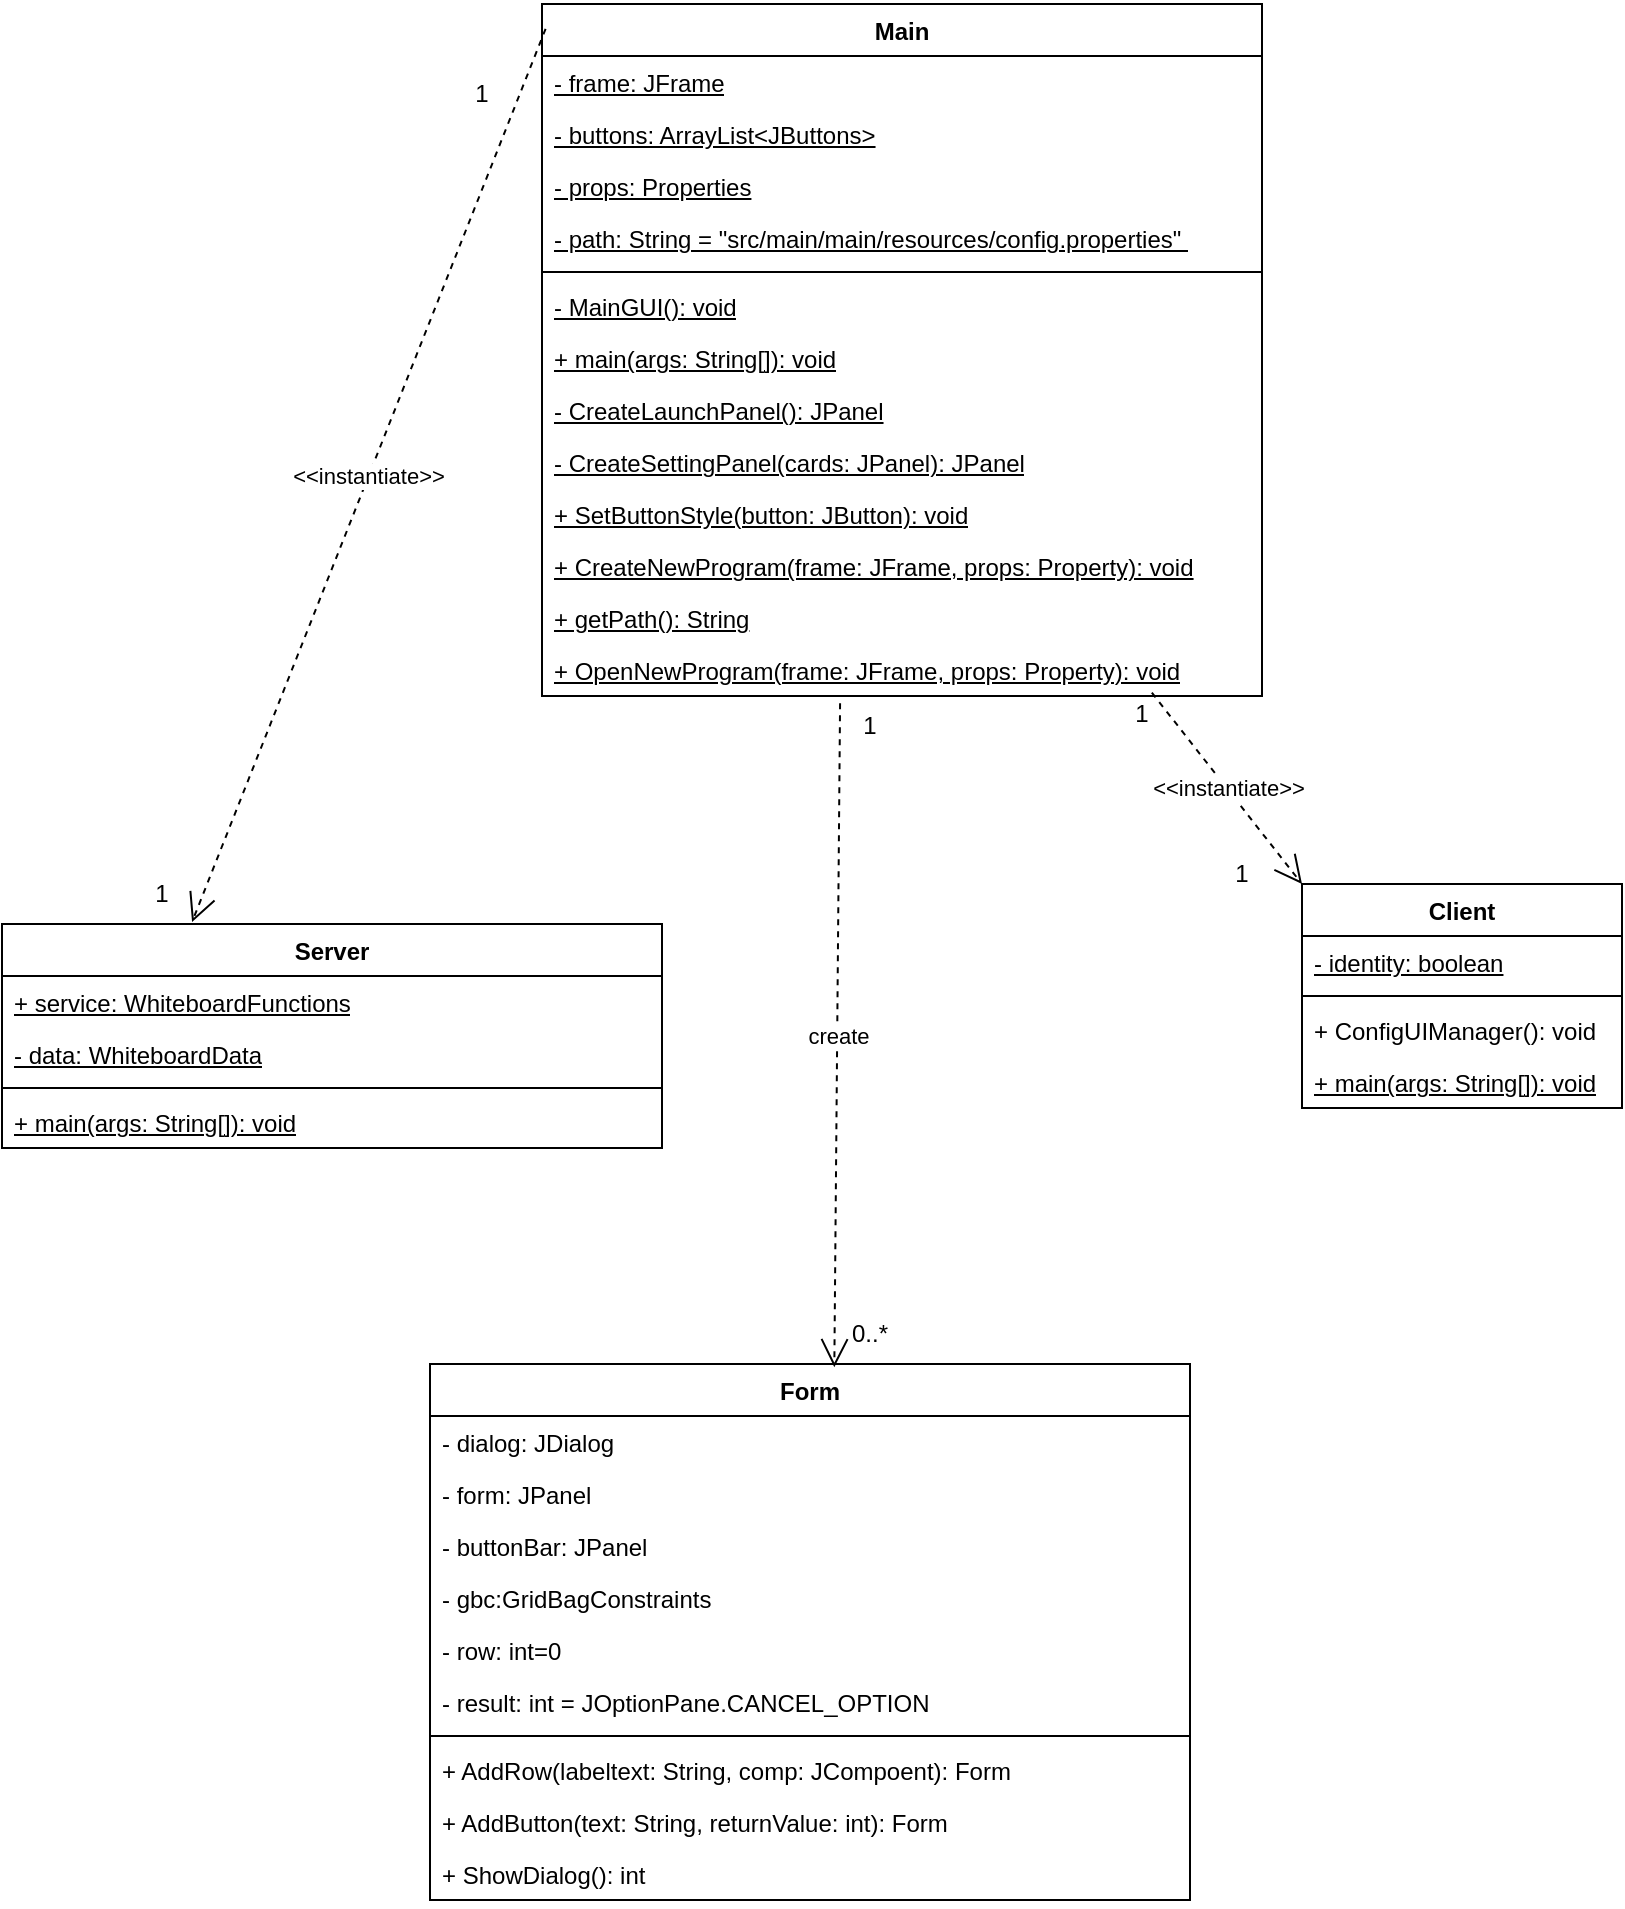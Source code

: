 <mxfile version="26.2.9">
  <diagram name="Page-1" id="uJNzfRQfenewRa_-Ob9D">
    <mxGraphModel dx="1215" dy="730" grid="1" gridSize="10" guides="1" tooltips="1" connect="1" arrows="1" fold="1" page="1" pageScale="1" pageWidth="827" pageHeight="1169" math="0" shadow="0">
      <root>
        <mxCell id="0" />
        <mxCell id="1" parent="0" />
        <mxCell id="t3zOgolFHMRiR-6o40rD-1" value="Main" style="swimlane;fontStyle=1;align=center;verticalAlign=top;childLayout=stackLayout;horizontal=1;startSize=26;horizontalStack=0;resizeParent=1;resizeParentMax=0;resizeLast=0;collapsible=1;marginBottom=0;whiteSpace=wrap;html=1;" vertex="1" parent="1">
          <mxGeometry x="280" y="20" width="360" height="346" as="geometry" />
        </mxCell>
        <mxCell id="t3zOgolFHMRiR-6o40rD-2" value="&lt;u&gt;- frame: JFrame&lt;/u&gt;" style="text;strokeColor=none;fillColor=none;align=left;verticalAlign=top;spacingLeft=4;spacingRight=4;overflow=hidden;rotatable=0;points=[[0,0.5],[1,0.5]];portConstraint=eastwest;whiteSpace=wrap;html=1;" vertex="1" parent="t3zOgolFHMRiR-6o40rD-1">
          <mxGeometry y="26" width="360" height="26" as="geometry" />
        </mxCell>
        <mxCell id="t3zOgolFHMRiR-6o40rD-14" value="&lt;u&gt;- buttons: ArrayList&amp;lt;JButtons&amp;gt;&lt;/u&gt;" style="text;strokeColor=none;fillColor=none;align=left;verticalAlign=top;spacingLeft=4;spacingRight=4;overflow=hidden;rotatable=0;points=[[0,0.5],[1,0.5]];portConstraint=eastwest;whiteSpace=wrap;html=1;" vertex="1" parent="t3zOgolFHMRiR-6o40rD-1">
          <mxGeometry y="52" width="360" height="26" as="geometry" />
        </mxCell>
        <mxCell id="t3zOgolFHMRiR-6o40rD-15" value="&lt;u&gt;- props: Properties&lt;/u&gt;" style="text;strokeColor=none;fillColor=none;align=left;verticalAlign=top;spacingLeft=4;spacingRight=4;overflow=hidden;rotatable=0;points=[[0,0.5],[1,0.5]];portConstraint=eastwest;whiteSpace=wrap;html=1;" vertex="1" parent="t3zOgolFHMRiR-6o40rD-1">
          <mxGeometry y="78" width="360" height="26" as="geometry" />
        </mxCell>
        <mxCell id="t3zOgolFHMRiR-6o40rD-16" value="&lt;u&gt;- path: String = &quot;src/main/main/resources/config.properties&quot;&amp;nbsp;&lt;/u&gt;" style="text;strokeColor=none;fillColor=none;align=left;verticalAlign=top;spacingLeft=4;spacingRight=4;overflow=hidden;rotatable=0;points=[[0,0.5],[1,0.5]];portConstraint=eastwest;whiteSpace=wrap;html=1;" vertex="1" parent="t3zOgolFHMRiR-6o40rD-1">
          <mxGeometry y="104" width="360" height="26" as="geometry" />
        </mxCell>
        <mxCell id="t3zOgolFHMRiR-6o40rD-3" value="" style="line;strokeWidth=1;fillColor=none;align=left;verticalAlign=middle;spacingTop=-1;spacingLeft=3;spacingRight=3;rotatable=0;labelPosition=right;points=[];portConstraint=eastwest;strokeColor=inherit;" vertex="1" parent="t3zOgolFHMRiR-6o40rD-1">
          <mxGeometry y="130" width="360" height="8" as="geometry" />
        </mxCell>
        <mxCell id="t3zOgolFHMRiR-6o40rD-4" value="&lt;u&gt;- MainGUI(): void&lt;/u&gt;" style="text;strokeColor=none;fillColor=none;align=left;verticalAlign=top;spacingLeft=4;spacingRight=4;overflow=hidden;rotatable=0;points=[[0,0.5],[1,0.5]];portConstraint=eastwest;whiteSpace=wrap;html=1;" vertex="1" parent="t3zOgolFHMRiR-6o40rD-1">
          <mxGeometry y="138" width="360" height="26" as="geometry" />
        </mxCell>
        <mxCell id="t3zOgolFHMRiR-6o40rD-24" value="&lt;u&gt;+ main(args: String[]): void&lt;/u&gt;" style="text;strokeColor=none;fillColor=none;align=left;verticalAlign=top;spacingLeft=4;spacingRight=4;overflow=hidden;rotatable=0;points=[[0,0.5],[1,0.5]];portConstraint=eastwest;whiteSpace=wrap;html=1;" vertex="1" parent="t3zOgolFHMRiR-6o40rD-1">
          <mxGeometry y="164" width="360" height="26" as="geometry" />
        </mxCell>
        <mxCell id="t3zOgolFHMRiR-6o40rD-17" value="&lt;u&gt;- CreateLaunchPanel(): JPanel&lt;/u&gt;" style="text;strokeColor=none;fillColor=none;align=left;verticalAlign=top;spacingLeft=4;spacingRight=4;overflow=hidden;rotatable=0;points=[[0,0.5],[1,0.5]];portConstraint=eastwest;whiteSpace=wrap;html=1;" vertex="1" parent="t3zOgolFHMRiR-6o40rD-1">
          <mxGeometry y="190" width="360" height="26" as="geometry" />
        </mxCell>
        <mxCell id="t3zOgolFHMRiR-6o40rD-18" value="&lt;u&gt;- CreateSettingPanel(cards: JPanel): JPanel&lt;/u&gt;" style="text;strokeColor=none;fillColor=none;align=left;verticalAlign=top;spacingLeft=4;spacingRight=4;overflow=hidden;rotatable=0;points=[[0,0.5],[1,0.5]];portConstraint=eastwest;whiteSpace=wrap;html=1;" vertex="1" parent="t3zOgolFHMRiR-6o40rD-1">
          <mxGeometry y="216" width="360" height="26" as="geometry" />
        </mxCell>
        <mxCell id="t3zOgolFHMRiR-6o40rD-19" value="&lt;u&gt;+ SetButtonStyle(button: JButton): void&lt;/u&gt;" style="text;strokeColor=none;fillColor=none;align=left;verticalAlign=top;spacingLeft=4;spacingRight=4;overflow=hidden;rotatable=0;points=[[0,0.5],[1,0.5]];portConstraint=eastwest;whiteSpace=wrap;html=1;" vertex="1" parent="t3zOgolFHMRiR-6o40rD-1">
          <mxGeometry y="242" width="360" height="26" as="geometry" />
        </mxCell>
        <mxCell id="t3zOgolFHMRiR-6o40rD-20" value="&lt;u&gt;+ CreateNewProgram(frame: JFrame, props: Property): void&lt;/u&gt;" style="text;strokeColor=none;fillColor=none;align=left;verticalAlign=top;spacingLeft=4;spacingRight=4;overflow=hidden;rotatable=0;points=[[0,0.5],[1,0.5]];portConstraint=eastwest;whiteSpace=wrap;html=1;" vertex="1" parent="t3zOgolFHMRiR-6o40rD-1">
          <mxGeometry y="268" width="360" height="26" as="geometry" />
        </mxCell>
        <mxCell id="t3zOgolFHMRiR-6o40rD-21" value="&lt;u&gt;+ getPath(): String&lt;/u&gt;" style="text;strokeColor=none;fillColor=none;align=left;verticalAlign=top;spacingLeft=4;spacingRight=4;overflow=hidden;rotatable=0;points=[[0,0.5],[1,0.5]];portConstraint=eastwest;whiteSpace=wrap;html=1;" vertex="1" parent="t3zOgolFHMRiR-6o40rD-1">
          <mxGeometry y="294" width="360" height="26" as="geometry" />
        </mxCell>
        <mxCell id="t3zOgolFHMRiR-6o40rD-22" value="&lt;u&gt;+ OpenNewProgram(frame: JFrame, props: Property): void&lt;/u&gt;" style="text;strokeColor=none;fillColor=none;align=left;verticalAlign=top;spacingLeft=4;spacingRight=4;overflow=hidden;rotatable=0;points=[[0,0.5],[1,0.5]];portConstraint=eastwest;whiteSpace=wrap;html=1;" vertex="1" parent="t3zOgolFHMRiR-6o40rD-1">
          <mxGeometry y="320" width="360" height="26" as="geometry" />
        </mxCell>
        <mxCell id="t3zOgolFHMRiR-6o40rD-5" value="Server" style="swimlane;fontStyle=1;align=center;verticalAlign=top;childLayout=stackLayout;horizontal=1;startSize=26;horizontalStack=0;resizeParent=1;resizeParentMax=0;resizeLast=0;collapsible=1;marginBottom=0;whiteSpace=wrap;html=1;" vertex="1" parent="1">
          <mxGeometry x="10" y="480" width="330" height="112" as="geometry" />
        </mxCell>
        <mxCell id="t3zOgolFHMRiR-6o40rD-6" value="&lt;u&gt;+ service: WhiteboardFunctions&lt;/u&gt;" style="text;strokeColor=none;fillColor=none;align=left;verticalAlign=top;spacingLeft=4;spacingRight=4;overflow=hidden;rotatable=0;points=[[0,0.5],[1,0.5]];portConstraint=eastwest;whiteSpace=wrap;html=1;" vertex="1" parent="t3zOgolFHMRiR-6o40rD-5">
          <mxGeometry y="26" width="330" height="26" as="geometry" />
        </mxCell>
        <mxCell id="t3zOgolFHMRiR-6o40rD-23" value="&lt;u&gt;- data: WhiteboardData&lt;/u&gt;" style="text;strokeColor=none;fillColor=none;align=left;verticalAlign=top;spacingLeft=4;spacingRight=4;overflow=hidden;rotatable=0;points=[[0,0.5],[1,0.5]];portConstraint=eastwest;whiteSpace=wrap;html=1;" vertex="1" parent="t3zOgolFHMRiR-6o40rD-5">
          <mxGeometry y="52" width="330" height="26" as="geometry" />
        </mxCell>
        <mxCell id="t3zOgolFHMRiR-6o40rD-7" value="" style="line;strokeWidth=1;fillColor=none;align=left;verticalAlign=middle;spacingTop=-1;spacingLeft=3;spacingRight=3;rotatable=0;labelPosition=right;points=[];portConstraint=eastwest;strokeColor=inherit;" vertex="1" parent="t3zOgolFHMRiR-6o40rD-5">
          <mxGeometry y="78" width="330" height="8" as="geometry" />
        </mxCell>
        <mxCell id="t3zOgolFHMRiR-6o40rD-8" value="&lt;u&gt;+ main(args: String[]): void&lt;/u&gt;" style="text;strokeColor=none;fillColor=none;align=left;verticalAlign=top;spacingLeft=4;spacingRight=4;overflow=hidden;rotatable=0;points=[[0,0.5],[1,0.5]];portConstraint=eastwest;whiteSpace=wrap;html=1;" vertex="1" parent="t3zOgolFHMRiR-6o40rD-5">
          <mxGeometry y="86" width="330" height="26" as="geometry" />
        </mxCell>
        <mxCell id="t3zOgolFHMRiR-6o40rD-9" value="Client" style="swimlane;fontStyle=1;align=center;verticalAlign=top;childLayout=stackLayout;horizontal=1;startSize=26;horizontalStack=0;resizeParent=1;resizeParentMax=0;resizeLast=0;collapsible=1;marginBottom=0;whiteSpace=wrap;html=1;" vertex="1" parent="1">
          <mxGeometry x="660" y="460" width="160" height="112" as="geometry" />
        </mxCell>
        <mxCell id="t3zOgolFHMRiR-6o40rD-10" value="&lt;u&gt;- identity: boolean&lt;/u&gt;" style="text;strokeColor=none;fillColor=none;align=left;verticalAlign=top;spacingLeft=4;spacingRight=4;overflow=hidden;rotatable=0;points=[[0,0.5],[1,0.5]];portConstraint=eastwest;whiteSpace=wrap;html=1;" vertex="1" parent="t3zOgolFHMRiR-6o40rD-9">
          <mxGeometry y="26" width="160" height="26" as="geometry" />
        </mxCell>
        <mxCell id="t3zOgolFHMRiR-6o40rD-11" value="" style="line;strokeWidth=1;fillColor=none;align=left;verticalAlign=middle;spacingTop=-1;spacingLeft=3;spacingRight=3;rotatable=0;labelPosition=right;points=[];portConstraint=eastwest;strokeColor=inherit;" vertex="1" parent="t3zOgolFHMRiR-6o40rD-9">
          <mxGeometry y="52" width="160" height="8" as="geometry" />
        </mxCell>
        <mxCell id="t3zOgolFHMRiR-6o40rD-12" value="+ ConfigUIManager(): void" style="text;strokeColor=none;fillColor=none;align=left;verticalAlign=top;spacingLeft=4;spacingRight=4;overflow=hidden;rotatable=0;points=[[0,0.5],[1,0.5]];portConstraint=eastwest;whiteSpace=wrap;html=1;" vertex="1" parent="t3zOgolFHMRiR-6o40rD-9">
          <mxGeometry y="60" width="160" height="26" as="geometry" />
        </mxCell>
        <mxCell id="t3zOgolFHMRiR-6o40rD-25" value="&lt;u&gt;+ main(args: String[]): void&lt;/u&gt;" style="text;strokeColor=none;fillColor=none;align=left;verticalAlign=top;spacingLeft=4;spacingRight=4;overflow=hidden;rotatable=0;points=[[0,0.5],[1,0.5]];portConstraint=eastwest;whiteSpace=wrap;html=1;" vertex="1" parent="t3zOgolFHMRiR-6o40rD-9">
          <mxGeometry y="86" width="160" height="26" as="geometry" />
        </mxCell>
        <mxCell id="t3zOgolFHMRiR-6o40rD-26" value="Form" style="swimlane;fontStyle=1;align=center;verticalAlign=top;childLayout=stackLayout;horizontal=1;startSize=26;horizontalStack=0;resizeParent=1;resizeParentMax=0;resizeLast=0;collapsible=1;marginBottom=0;whiteSpace=wrap;html=1;" vertex="1" parent="1">
          <mxGeometry x="224" y="700" width="380" height="268" as="geometry" />
        </mxCell>
        <mxCell id="t3zOgolFHMRiR-6o40rD-27" value="- dialog: JDialog" style="text;strokeColor=none;fillColor=none;align=left;verticalAlign=top;spacingLeft=4;spacingRight=4;overflow=hidden;rotatable=0;points=[[0,0.5],[1,0.5]];portConstraint=eastwest;whiteSpace=wrap;html=1;" vertex="1" parent="t3zOgolFHMRiR-6o40rD-26">
          <mxGeometry y="26" width="380" height="26" as="geometry" />
        </mxCell>
        <mxCell id="t3zOgolFHMRiR-6o40rD-30" value="- form: JPanel" style="text;strokeColor=none;fillColor=none;align=left;verticalAlign=top;spacingLeft=4;spacingRight=4;overflow=hidden;rotatable=0;points=[[0,0.5],[1,0.5]];portConstraint=eastwest;whiteSpace=wrap;html=1;" vertex="1" parent="t3zOgolFHMRiR-6o40rD-26">
          <mxGeometry y="52" width="380" height="26" as="geometry" />
        </mxCell>
        <mxCell id="t3zOgolFHMRiR-6o40rD-31" value="- buttonBar: JPanel" style="text;strokeColor=none;fillColor=none;align=left;verticalAlign=top;spacingLeft=4;spacingRight=4;overflow=hidden;rotatable=0;points=[[0,0.5],[1,0.5]];portConstraint=eastwest;whiteSpace=wrap;html=1;" vertex="1" parent="t3zOgolFHMRiR-6o40rD-26">
          <mxGeometry y="78" width="380" height="26" as="geometry" />
        </mxCell>
        <mxCell id="t3zOgolFHMRiR-6o40rD-32" value="- gbc:GridBagConstraints&amp;nbsp;" style="text;strokeColor=none;fillColor=none;align=left;verticalAlign=top;spacingLeft=4;spacingRight=4;overflow=hidden;rotatable=0;points=[[0,0.5],[1,0.5]];portConstraint=eastwest;whiteSpace=wrap;html=1;" vertex="1" parent="t3zOgolFHMRiR-6o40rD-26">
          <mxGeometry y="104" width="380" height="26" as="geometry" />
        </mxCell>
        <mxCell id="t3zOgolFHMRiR-6o40rD-33" value="- row: int=0" style="text;strokeColor=none;fillColor=none;align=left;verticalAlign=top;spacingLeft=4;spacingRight=4;overflow=hidden;rotatable=0;points=[[0,0.5],[1,0.5]];portConstraint=eastwest;whiteSpace=wrap;html=1;" vertex="1" parent="t3zOgolFHMRiR-6o40rD-26">
          <mxGeometry y="130" width="380" height="26" as="geometry" />
        </mxCell>
        <mxCell id="t3zOgolFHMRiR-6o40rD-34" value="- result: int = JOptionPane.CANCEL_OPTION&amp;nbsp;" style="text;strokeColor=none;fillColor=none;align=left;verticalAlign=top;spacingLeft=4;spacingRight=4;overflow=hidden;rotatable=0;points=[[0,0.5],[1,0.5]];portConstraint=eastwest;whiteSpace=wrap;html=1;" vertex="1" parent="t3zOgolFHMRiR-6o40rD-26">
          <mxGeometry y="156" width="380" height="26" as="geometry" />
        </mxCell>
        <mxCell id="t3zOgolFHMRiR-6o40rD-28" value="" style="line;strokeWidth=1;fillColor=none;align=left;verticalAlign=middle;spacingTop=-1;spacingLeft=3;spacingRight=3;rotatable=0;labelPosition=right;points=[];portConstraint=eastwest;strokeColor=inherit;" vertex="1" parent="t3zOgolFHMRiR-6o40rD-26">
          <mxGeometry y="182" width="380" height="8" as="geometry" />
        </mxCell>
        <mxCell id="t3zOgolFHMRiR-6o40rD-29" value="+ AddRow(labeltext: String, comp: JCompoent): Form" style="text;strokeColor=none;fillColor=none;align=left;verticalAlign=top;spacingLeft=4;spacingRight=4;overflow=hidden;rotatable=0;points=[[0,0.5],[1,0.5]];portConstraint=eastwest;whiteSpace=wrap;html=1;" vertex="1" parent="t3zOgolFHMRiR-6o40rD-26">
          <mxGeometry y="190" width="380" height="26" as="geometry" />
        </mxCell>
        <mxCell id="t3zOgolFHMRiR-6o40rD-36" value="+ AddButton(text: String, returnValue: int): Form" style="text;strokeColor=none;fillColor=none;align=left;verticalAlign=top;spacingLeft=4;spacingRight=4;overflow=hidden;rotatable=0;points=[[0,0.5],[1,0.5]];portConstraint=eastwest;whiteSpace=wrap;html=1;" vertex="1" parent="t3zOgolFHMRiR-6o40rD-26">
          <mxGeometry y="216" width="380" height="26" as="geometry" />
        </mxCell>
        <mxCell id="t3zOgolFHMRiR-6o40rD-37" value="+ ShowDialog(): int" style="text;strokeColor=none;fillColor=none;align=left;verticalAlign=top;spacingLeft=4;spacingRight=4;overflow=hidden;rotatable=0;points=[[0,0.5],[1,0.5]];portConstraint=eastwest;whiteSpace=wrap;html=1;" vertex="1" parent="t3zOgolFHMRiR-6o40rD-26">
          <mxGeometry y="242" width="380" height="26" as="geometry" />
        </mxCell>
        <mxCell id="t3zOgolFHMRiR-6o40rD-39" value="&amp;lt;&amp;lt;instantiate&amp;gt;&amp;gt;" style="endArrow=open;endSize=12;dashed=1;html=1;rounded=0;exitX=0.005;exitY=0.036;exitDx=0;exitDy=0;exitPerimeter=0;entryX=0.288;entryY=-0.009;entryDx=0;entryDy=0;entryPerimeter=0;" edge="1" parent="1" source="t3zOgolFHMRiR-6o40rD-1" target="t3zOgolFHMRiR-6o40rD-5">
          <mxGeometry width="160" relative="1" as="geometry">
            <mxPoint x="50" y="360" as="sourcePoint" />
            <mxPoint x="210" y="360" as="targetPoint" />
          </mxGeometry>
        </mxCell>
        <mxCell id="t3zOgolFHMRiR-6o40rD-40" value="&amp;lt;&amp;lt;instantiate&amp;gt;&amp;gt;" style="endArrow=open;endSize=12;dashed=1;html=1;rounded=0;exitX=0.847;exitY=0.936;exitDx=0;exitDy=0;exitPerimeter=0;entryX=0;entryY=0;entryDx=0;entryDy=0;" edge="1" parent="1" source="t3zOgolFHMRiR-6o40rD-22" target="t3zOgolFHMRiR-6o40rD-9">
          <mxGeometry width="160" relative="1" as="geometry">
            <mxPoint x="797" y="145" as="sourcePoint" />
            <mxPoint x="620" y="592" as="targetPoint" />
          </mxGeometry>
        </mxCell>
        <mxCell id="t3zOgolFHMRiR-6o40rD-41" value="create" style="endArrow=open;endSize=12;dashed=1;html=1;rounded=0;exitX=0.414;exitY=1.141;exitDx=0;exitDy=0;exitPerimeter=0;entryX=0.532;entryY=0.006;entryDx=0;entryDy=0;entryPerimeter=0;" edge="1" parent="1" source="t3zOgolFHMRiR-6o40rD-22" target="t3zOgolFHMRiR-6o40rD-26">
          <mxGeometry width="160" relative="1" as="geometry">
            <mxPoint x="440" y="590" as="sourcePoint" />
            <mxPoint x="600" y="590" as="targetPoint" />
          </mxGeometry>
        </mxCell>
        <mxCell id="t3zOgolFHMRiR-6o40rD-42" value="1" style="text;html=1;align=center;verticalAlign=middle;whiteSpace=wrap;rounded=0;" vertex="1" parent="1">
          <mxGeometry x="414" y="366" width="60" height="30" as="geometry" />
        </mxCell>
        <mxCell id="t3zOgolFHMRiR-6o40rD-43" value="0..*" style="text;html=1;align=center;verticalAlign=middle;whiteSpace=wrap;rounded=0;" vertex="1" parent="1">
          <mxGeometry x="414" y="670" width="60" height="30" as="geometry" />
        </mxCell>
        <mxCell id="t3zOgolFHMRiR-6o40rD-44" value="1" style="text;html=1;align=center;verticalAlign=middle;whiteSpace=wrap;rounded=0;" vertex="1" parent="1">
          <mxGeometry x="550" y="360" width="60" height="30" as="geometry" />
        </mxCell>
        <mxCell id="t3zOgolFHMRiR-6o40rD-45" value="1" style="text;html=1;align=center;verticalAlign=middle;whiteSpace=wrap;rounded=0;" vertex="1" parent="1">
          <mxGeometry x="600" y="440" width="60" height="30" as="geometry" />
        </mxCell>
        <mxCell id="t3zOgolFHMRiR-6o40rD-46" value="1" style="text;html=1;align=center;verticalAlign=middle;whiteSpace=wrap;rounded=0;" vertex="1" parent="1">
          <mxGeometry x="220" y="50" width="60" height="30" as="geometry" />
        </mxCell>
        <mxCell id="t3zOgolFHMRiR-6o40rD-48" value="1" style="text;html=1;align=center;verticalAlign=middle;whiteSpace=wrap;rounded=0;" vertex="1" parent="1">
          <mxGeometry x="60" y="450" width="60" height="30" as="geometry" />
        </mxCell>
      </root>
    </mxGraphModel>
  </diagram>
</mxfile>
